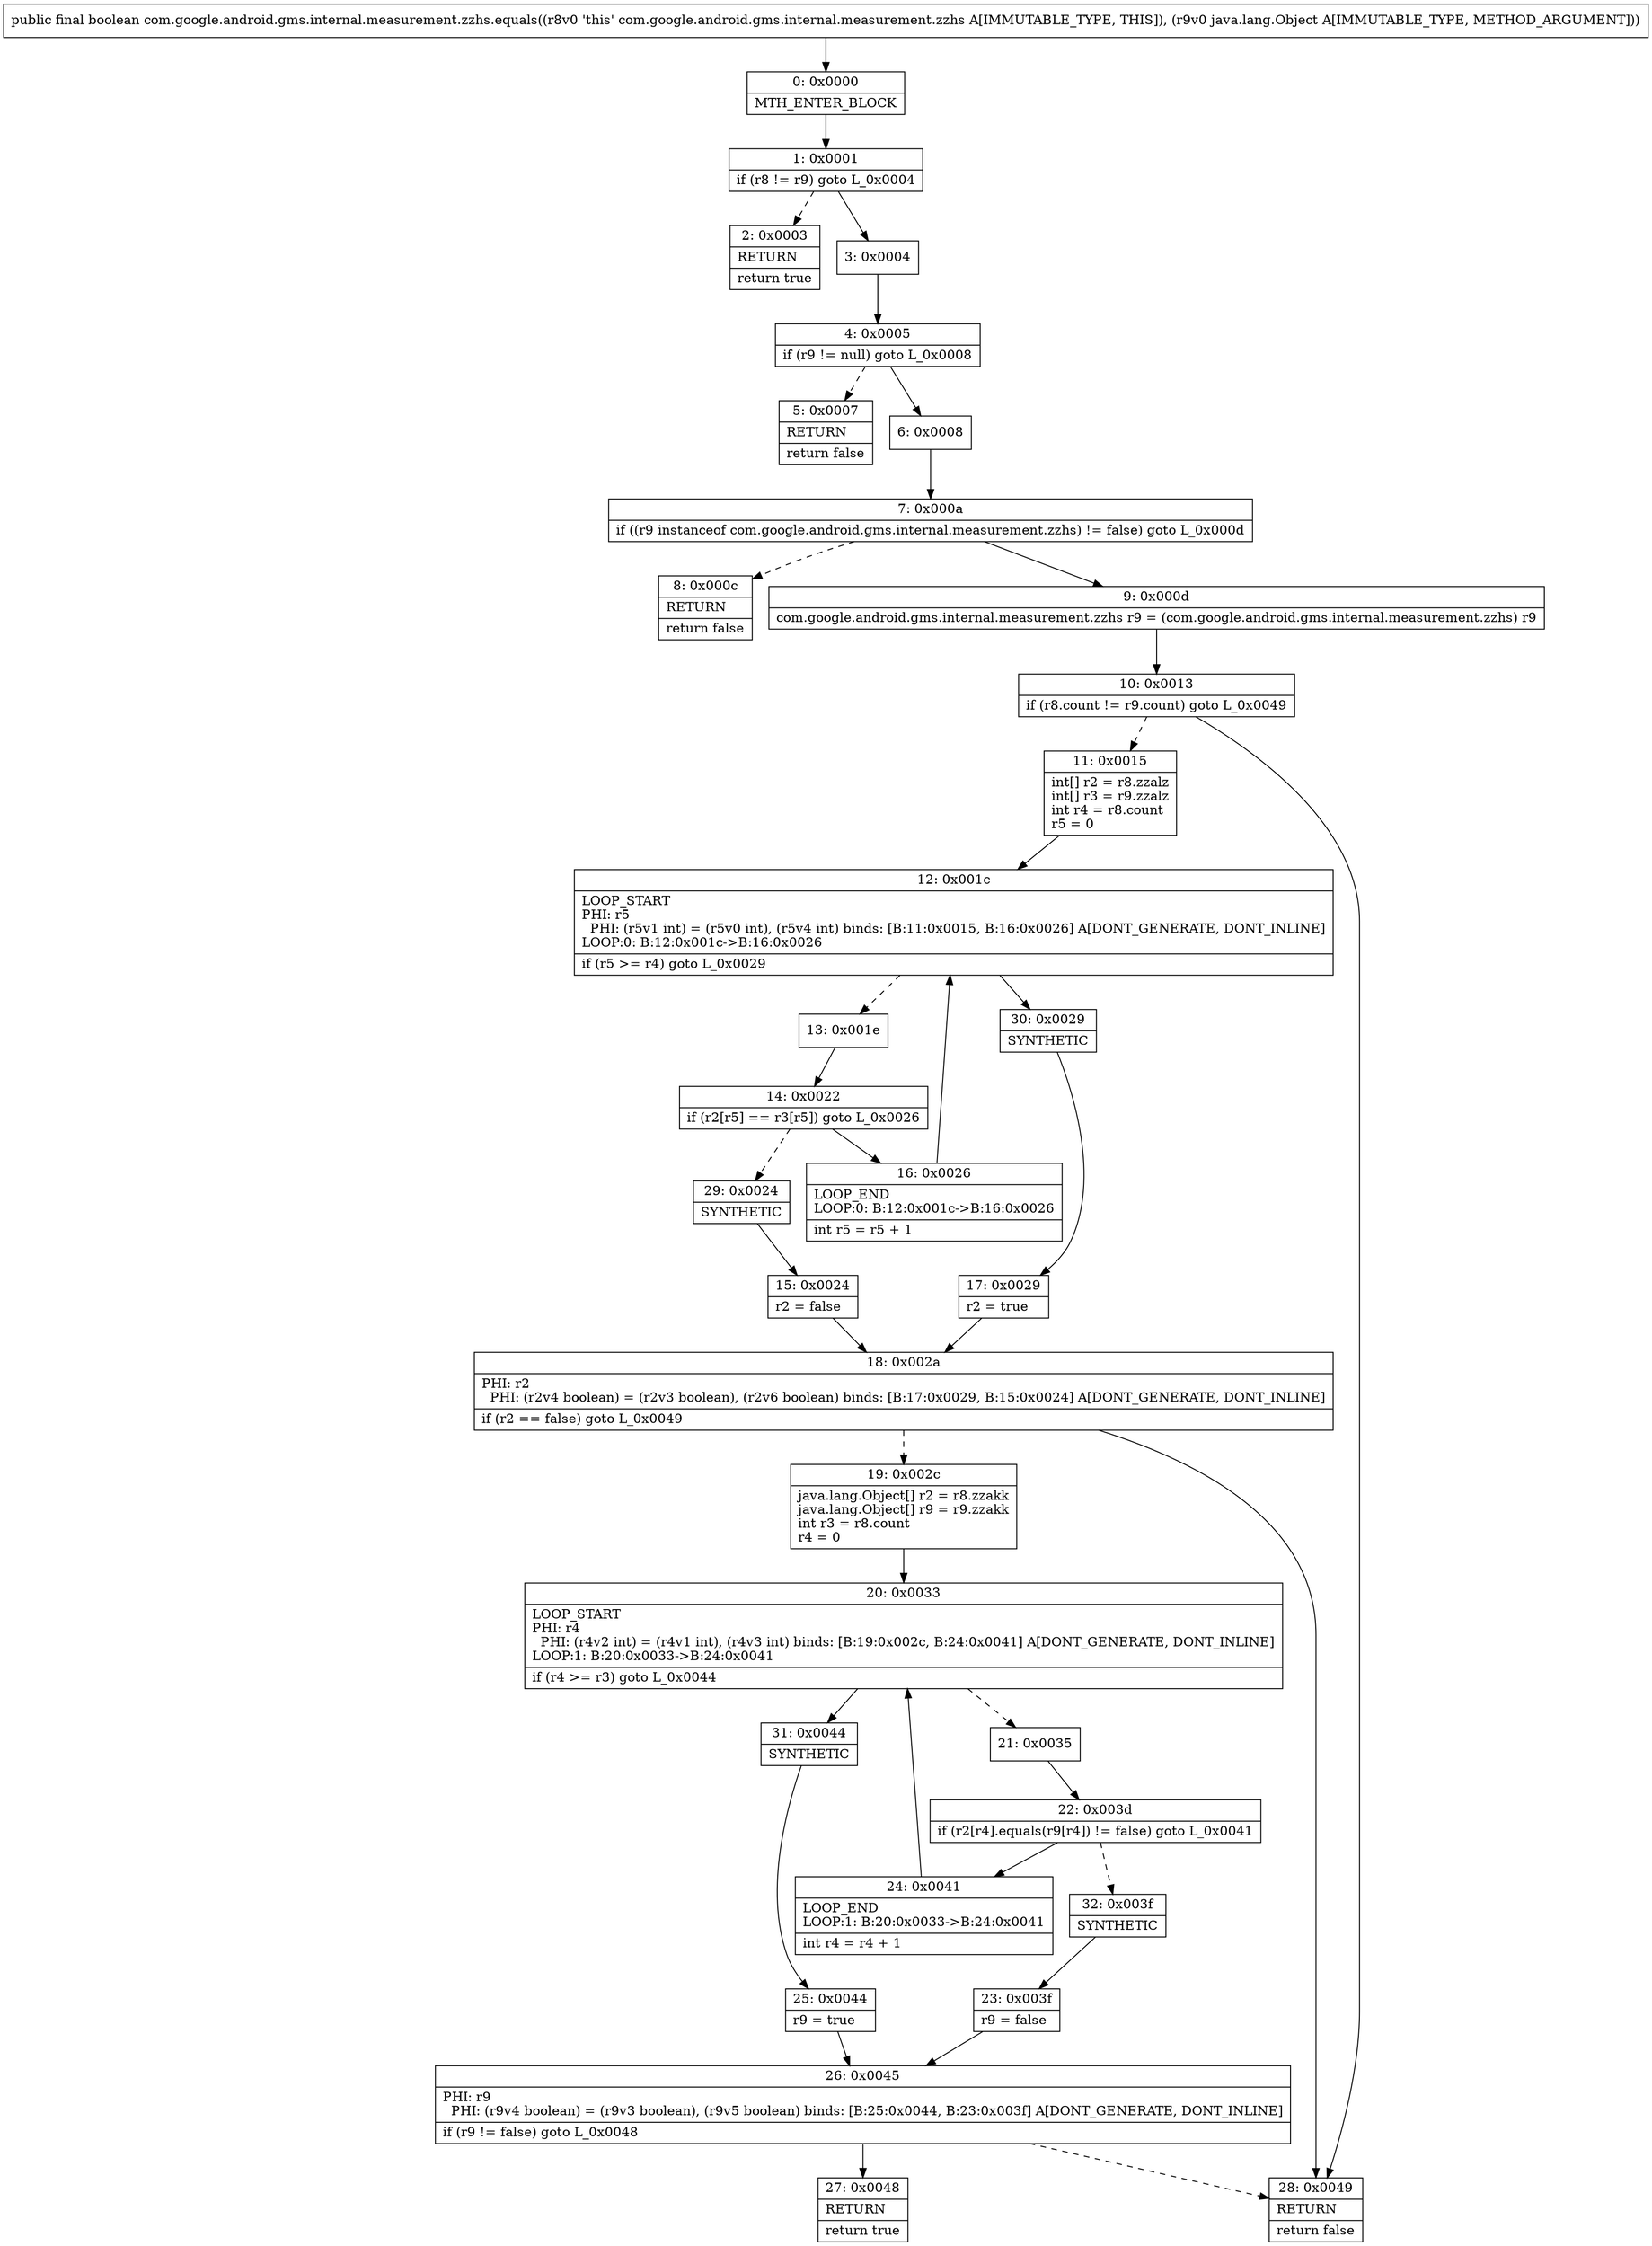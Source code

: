 digraph "CFG forcom.google.android.gms.internal.measurement.zzhs.equals(Ljava\/lang\/Object;)Z" {
Node_0 [shape=record,label="{0\:\ 0x0000|MTH_ENTER_BLOCK\l}"];
Node_1 [shape=record,label="{1\:\ 0x0001|if (r8 != r9) goto L_0x0004\l}"];
Node_2 [shape=record,label="{2\:\ 0x0003|RETURN\l|return true\l}"];
Node_3 [shape=record,label="{3\:\ 0x0004}"];
Node_4 [shape=record,label="{4\:\ 0x0005|if (r9 != null) goto L_0x0008\l}"];
Node_5 [shape=record,label="{5\:\ 0x0007|RETURN\l|return false\l}"];
Node_6 [shape=record,label="{6\:\ 0x0008}"];
Node_7 [shape=record,label="{7\:\ 0x000a|if ((r9 instanceof com.google.android.gms.internal.measurement.zzhs) != false) goto L_0x000d\l}"];
Node_8 [shape=record,label="{8\:\ 0x000c|RETURN\l|return false\l}"];
Node_9 [shape=record,label="{9\:\ 0x000d|com.google.android.gms.internal.measurement.zzhs r9 = (com.google.android.gms.internal.measurement.zzhs) r9\l}"];
Node_10 [shape=record,label="{10\:\ 0x0013|if (r8.count != r9.count) goto L_0x0049\l}"];
Node_11 [shape=record,label="{11\:\ 0x0015|int[] r2 = r8.zzalz\lint[] r3 = r9.zzalz\lint r4 = r8.count\lr5 = 0\l}"];
Node_12 [shape=record,label="{12\:\ 0x001c|LOOP_START\lPHI: r5 \l  PHI: (r5v1 int) = (r5v0 int), (r5v4 int) binds: [B:11:0x0015, B:16:0x0026] A[DONT_GENERATE, DONT_INLINE]\lLOOP:0: B:12:0x001c\-\>B:16:0x0026\l|if (r5 \>= r4) goto L_0x0029\l}"];
Node_13 [shape=record,label="{13\:\ 0x001e}"];
Node_14 [shape=record,label="{14\:\ 0x0022|if (r2[r5] == r3[r5]) goto L_0x0026\l}"];
Node_15 [shape=record,label="{15\:\ 0x0024|r2 = false\l}"];
Node_16 [shape=record,label="{16\:\ 0x0026|LOOP_END\lLOOP:0: B:12:0x001c\-\>B:16:0x0026\l|int r5 = r5 + 1\l}"];
Node_17 [shape=record,label="{17\:\ 0x0029|r2 = true\l}"];
Node_18 [shape=record,label="{18\:\ 0x002a|PHI: r2 \l  PHI: (r2v4 boolean) = (r2v3 boolean), (r2v6 boolean) binds: [B:17:0x0029, B:15:0x0024] A[DONT_GENERATE, DONT_INLINE]\l|if (r2 == false) goto L_0x0049\l}"];
Node_19 [shape=record,label="{19\:\ 0x002c|java.lang.Object[] r2 = r8.zzakk\ljava.lang.Object[] r9 = r9.zzakk\lint r3 = r8.count\lr4 = 0\l}"];
Node_20 [shape=record,label="{20\:\ 0x0033|LOOP_START\lPHI: r4 \l  PHI: (r4v2 int) = (r4v1 int), (r4v3 int) binds: [B:19:0x002c, B:24:0x0041] A[DONT_GENERATE, DONT_INLINE]\lLOOP:1: B:20:0x0033\-\>B:24:0x0041\l|if (r4 \>= r3) goto L_0x0044\l}"];
Node_21 [shape=record,label="{21\:\ 0x0035}"];
Node_22 [shape=record,label="{22\:\ 0x003d|if (r2[r4].equals(r9[r4]) != false) goto L_0x0041\l}"];
Node_23 [shape=record,label="{23\:\ 0x003f|r9 = false\l}"];
Node_24 [shape=record,label="{24\:\ 0x0041|LOOP_END\lLOOP:1: B:20:0x0033\-\>B:24:0x0041\l|int r4 = r4 + 1\l}"];
Node_25 [shape=record,label="{25\:\ 0x0044|r9 = true\l}"];
Node_26 [shape=record,label="{26\:\ 0x0045|PHI: r9 \l  PHI: (r9v4 boolean) = (r9v3 boolean), (r9v5 boolean) binds: [B:25:0x0044, B:23:0x003f] A[DONT_GENERATE, DONT_INLINE]\l|if (r9 != false) goto L_0x0048\l}"];
Node_27 [shape=record,label="{27\:\ 0x0048|RETURN\l|return true\l}"];
Node_28 [shape=record,label="{28\:\ 0x0049|RETURN\l|return false\l}"];
Node_29 [shape=record,label="{29\:\ 0x0024|SYNTHETIC\l}"];
Node_30 [shape=record,label="{30\:\ 0x0029|SYNTHETIC\l}"];
Node_31 [shape=record,label="{31\:\ 0x0044|SYNTHETIC\l}"];
Node_32 [shape=record,label="{32\:\ 0x003f|SYNTHETIC\l}"];
MethodNode[shape=record,label="{public final boolean com.google.android.gms.internal.measurement.zzhs.equals((r8v0 'this' com.google.android.gms.internal.measurement.zzhs A[IMMUTABLE_TYPE, THIS]), (r9v0 java.lang.Object A[IMMUTABLE_TYPE, METHOD_ARGUMENT])) }"];
MethodNode -> Node_0;
Node_0 -> Node_1;
Node_1 -> Node_2[style=dashed];
Node_1 -> Node_3;
Node_3 -> Node_4;
Node_4 -> Node_5[style=dashed];
Node_4 -> Node_6;
Node_6 -> Node_7;
Node_7 -> Node_8[style=dashed];
Node_7 -> Node_9;
Node_9 -> Node_10;
Node_10 -> Node_11[style=dashed];
Node_10 -> Node_28;
Node_11 -> Node_12;
Node_12 -> Node_13[style=dashed];
Node_12 -> Node_30;
Node_13 -> Node_14;
Node_14 -> Node_16;
Node_14 -> Node_29[style=dashed];
Node_15 -> Node_18;
Node_16 -> Node_12;
Node_17 -> Node_18;
Node_18 -> Node_19[style=dashed];
Node_18 -> Node_28;
Node_19 -> Node_20;
Node_20 -> Node_21[style=dashed];
Node_20 -> Node_31;
Node_21 -> Node_22;
Node_22 -> Node_24;
Node_22 -> Node_32[style=dashed];
Node_23 -> Node_26;
Node_24 -> Node_20;
Node_25 -> Node_26;
Node_26 -> Node_27;
Node_26 -> Node_28[style=dashed];
Node_29 -> Node_15;
Node_30 -> Node_17;
Node_31 -> Node_25;
Node_32 -> Node_23;
}

